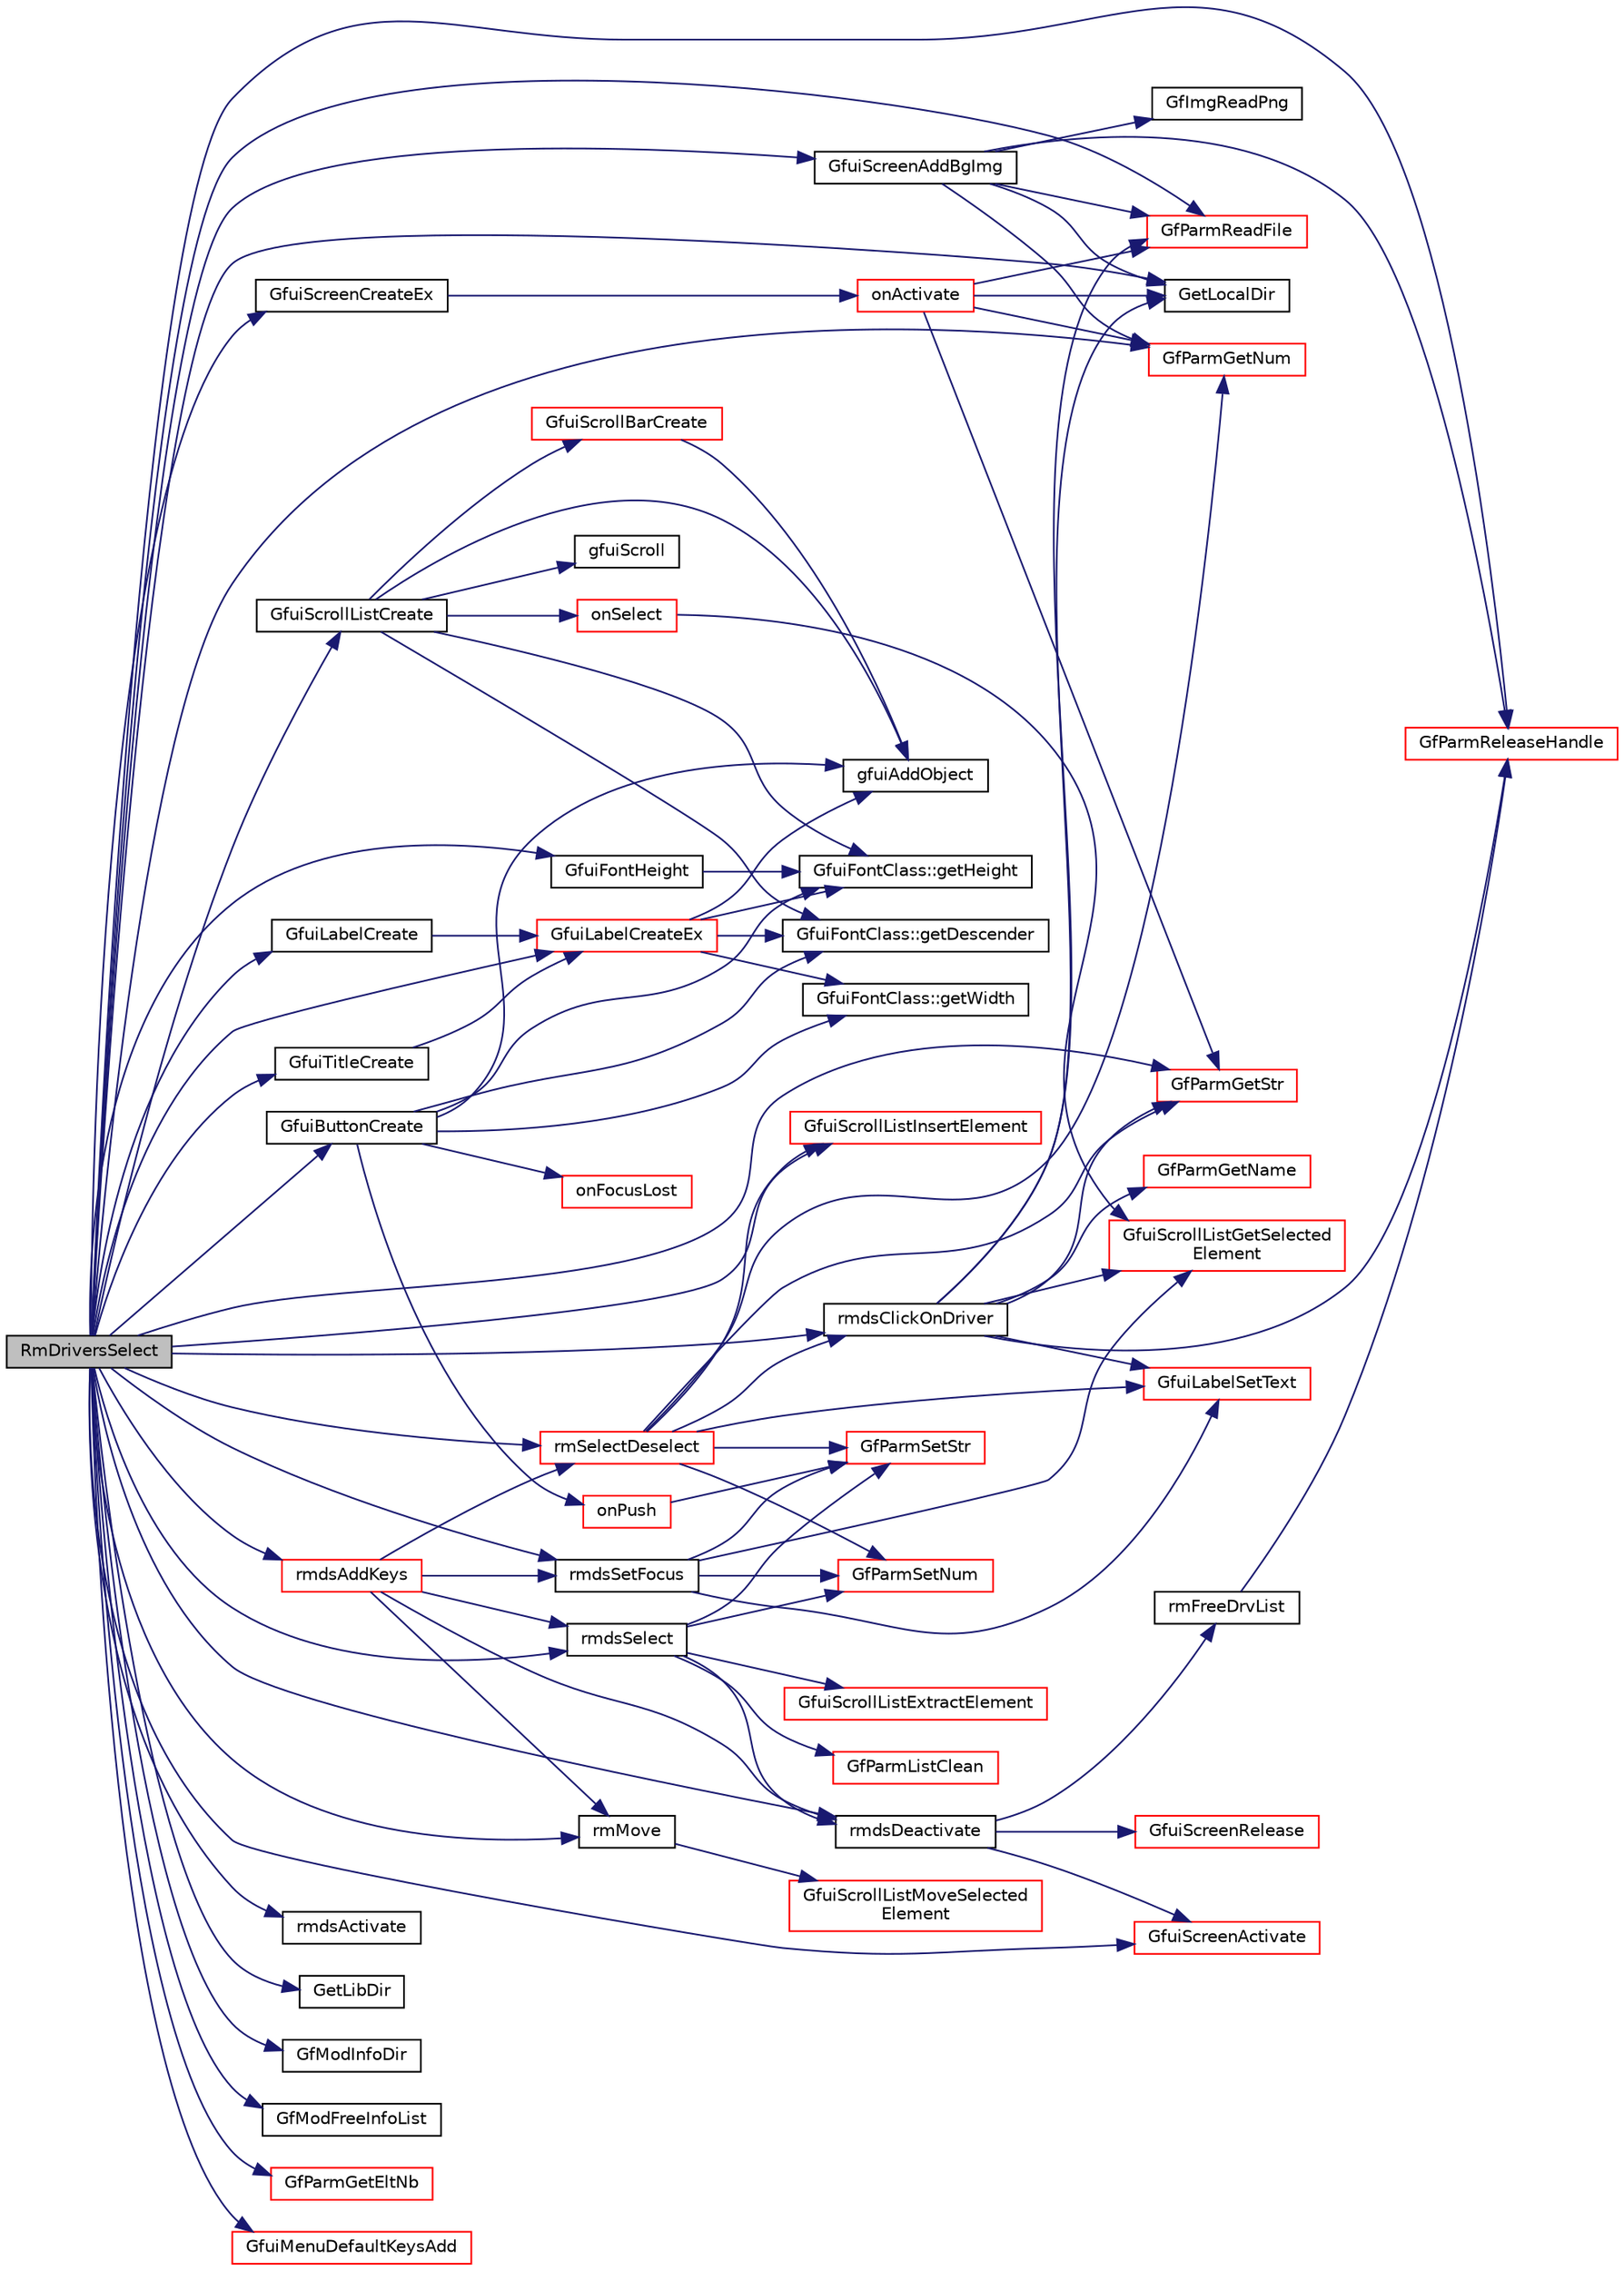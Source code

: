 digraph "RmDriversSelect"
{
  edge [fontname="Helvetica",fontsize="10",labelfontname="Helvetica",labelfontsize="10"];
  node [fontname="Helvetica",fontsize="10",shape=record];
  rankdir="LR";
  Node1 [label="RmDriversSelect",height=0.2,width=0.4,color="black", fillcolor="grey75", style="filled", fontcolor="black"];
  Node1 -> Node2 [color="midnightblue",fontsize="10",style="solid",fontname="Helvetica"];
  Node2 [label="GfuiScreenCreateEx",height=0.2,width=0.4,color="black", fillcolor="white", style="filled",URL="$group__gui.html#gad9d378558d1ea2fb3348ef4341f99311",tooltip="Create a screen. "];
  Node2 -> Node3 [color="midnightblue",fontsize="10",style="solid",fontname="Helvetica"];
  Node3 [label="onActivate",height=0.2,width=0.4,color="red", fillcolor="white", style="filled",URL="$controlconfig_8cpp.html#aa648143267724ca9dda4aba973202a20"];
  Node3 -> Node4 [color="midnightblue",fontsize="10",style="solid",fontname="Helvetica"];
  Node4 [label="GetLocalDir",height=0.2,width=0.4,color="black", fillcolor="white", style="filled",URL="$tgf_8cpp.html#ae34eae3991aacabaf9c64025449d8c87"];
  Node3 -> Node5 [color="midnightblue",fontsize="10",style="solid",fontname="Helvetica"];
  Node5 [label="GfParmReadFile",height=0.2,width=0.4,color="red", fillcolor="white", style="filled",URL="$group__paramsfile.html#ga86fccfc1b5f8abf4ef6546896abd1e4f",tooltip="Read parameter set from file and return handle to parameter set. "];
  Node3 -> Node6 [color="midnightblue",fontsize="10",style="solid",fontname="Helvetica"];
  Node6 [label="GfParmGetStr",height=0.2,width=0.4,color="red", fillcolor="white", style="filled",URL="$group__paramsdata.html#gaa37bfd1fabd03d24fd50812c2330fa12",tooltip="Get a string parameter from the parameter set handle. "];
  Node3 -> Node7 [color="midnightblue",fontsize="10",style="solid",fontname="Helvetica"];
  Node7 [label="GfParmGetNum",height=0.2,width=0.4,color="red", fillcolor="white", style="filled",URL="$group__paramsdata.html#ga57d6d6694c94482128c7b7bd6bf0a2e8",tooltip="Get a numerical parameter from the parameter set handle. "];
  Node1 -> Node8 [color="midnightblue",fontsize="10",style="solid",fontname="Helvetica"];
  Node8 [label="rmdsActivate",height=0.2,width=0.4,color="black", fillcolor="white", style="filled",URL="$driverselect_8cpp.html#a5263581dea7461d4e5628eb4a107d8d2"];
  Node1 -> Node9 [color="midnightblue",fontsize="10",style="solid",fontname="Helvetica"];
  Node9 [label="GfuiScreenAddBgImg",height=0.2,width=0.4,color="black", fillcolor="white", style="filled",URL="$group__gui.html#ga2d1e0f1edf2ed7b53be750c721de1f0a",tooltip="Add an image background to a screen. "];
  Node9 -> Node4 [color="midnightblue",fontsize="10",style="solid",fontname="Helvetica"];
  Node9 -> Node5 [color="midnightblue",fontsize="10",style="solid",fontname="Helvetica"];
  Node9 -> Node7 [color="midnightblue",fontsize="10",style="solid",fontname="Helvetica"];
  Node9 -> Node10 [color="midnightblue",fontsize="10",style="solid",fontname="Helvetica"];
  Node10 [label="GfImgReadPng",height=0.2,width=0.4,color="black", fillcolor="white", style="filled",URL="$group__img.html#gae1213f2d0c4f49bfdf3b064c342216bd",tooltip="Load an image from disk to a buffer in RGBA mode. "];
  Node9 -> Node11 [color="midnightblue",fontsize="10",style="solid",fontname="Helvetica"];
  Node11 [label="GfParmReleaseHandle",height=0.2,width=0.4,color="red", fillcolor="white", style="filled",URL="$group__paramsfile.html#ga1a1597d2697db41bcb9fdb64a6569761",tooltip="Release given parameter set handle parmHandle. "];
  Node1 -> Node12 [color="midnightblue",fontsize="10",style="solid",fontname="Helvetica"];
  Node12 [label="GfuiTitleCreate",height=0.2,width=0.4,color="black", fillcolor="white", style="filled",URL="$group__gui.html#ga2175b7439c4af8f85305dd64b5ebc7a9",tooltip="Add a Title to the screen. "];
  Node12 -> Node13 [color="midnightblue",fontsize="10",style="solid",fontname="Helvetica"];
  Node13 [label="GfuiLabelCreateEx",height=0.2,width=0.4,color="red", fillcolor="white", style="filled",URL="$group__gui.html#gab2495517bb164c00201dedd420cb60ac",tooltip="Create a new label (extended version). "];
  Node13 -> Node14 [color="midnightblue",fontsize="10",style="solid",fontname="Helvetica"];
  Node14 [label="GfuiFontClass::getWidth",height=0.2,width=0.4,color="black", fillcolor="white", style="filled",URL="$class_gfui_font_class.html#a96fb79e144b166ac018613a77795b7d0"];
  Node13 -> Node15 [color="midnightblue",fontsize="10",style="solid",fontname="Helvetica"];
  Node15 [label="GfuiFontClass::getDescender",height=0.2,width=0.4,color="black", fillcolor="white", style="filled",URL="$class_gfui_font_class.html#a9285866cfaa26f2db416dec244ede542"];
  Node13 -> Node16 [color="midnightblue",fontsize="10",style="solid",fontname="Helvetica"];
  Node16 [label="GfuiFontClass::getHeight",height=0.2,width=0.4,color="black", fillcolor="white", style="filled",URL="$class_gfui_font_class.html#af7a8622b16d9d8321fa6bcf5a23352a9"];
  Node13 -> Node17 [color="midnightblue",fontsize="10",style="solid",fontname="Helvetica"];
  Node17 [label="gfuiAddObject",height=0.2,width=0.4,color="black", fillcolor="white", style="filled",URL="$gui_8h.html#a94c49170d91c9d6978d7f4405d9ea064"];
  Node1 -> Node18 [color="midnightblue",fontsize="10",style="solid",fontname="Helvetica"];
  Node18 [label="GfuiLabelCreate",height=0.2,width=0.4,color="black", fillcolor="white", style="filled",URL="$group__gui.html#gab4145615769d37f74eb733b58f5345ee",tooltip="Add a label to a screen. "];
  Node18 -> Node13 [color="midnightblue",fontsize="10",style="solid",fontname="Helvetica"];
  Node1 -> Node19 [color="midnightblue",fontsize="10",style="solid",fontname="Helvetica"];
  Node19 [label="GfuiScrollListCreate",height=0.2,width=0.4,color="black", fillcolor="white", style="filled",URL="$group__gui.html#ga709082128c9ba3b17eccd5bcfa436f7a",tooltip="Create a new scroll list. "];
  Node19 -> Node15 [color="midnightblue",fontsize="10",style="solid",fontname="Helvetica"];
  Node19 -> Node16 [color="midnightblue",fontsize="10",style="solid",fontname="Helvetica"];
  Node19 -> Node20 [color="midnightblue",fontsize="10",style="solid",fontname="Helvetica"];
  Node20 [label="onSelect",height=0.2,width=0.4,color="red", fillcolor="white", style="filled",URL="$driverconfig_8cpp.html#a1bb4f2921025c17a81386b07ba97210e"];
  Node20 -> Node21 [color="midnightblue",fontsize="10",style="solid",fontname="Helvetica"];
  Node21 [label="GfuiScrollListGetSelected\lElement",height=0.2,width=0.4,color="red", fillcolor="white", style="filled",URL="$group__gui.html#gaf00f8a4f5b35495fe8537f75e95b1def",tooltip="Get the selected element from the scroll list. "];
  Node19 -> Node22 [color="midnightblue",fontsize="10",style="solid",fontname="Helvetica"];
  Node22 [label="GfuiScrollBarCreate",height=0.2,width=0.4,color="red", fillcolor="white", style="filled",URL="$group__gui.html#ga1a0ada6fe2db845c677d7a9eed38224d",tooltip="Create a new scroll bar. "];
  Node22 -> Node17 [color="midnightblue",fontsize="10",style="solid",fontname="Helvetica"];
  Node19 -> Node23 [color="midnightblue",fontsize="10",style="solid",fontname="Helvetica"];
  Node23 [label="gfuiScroll",height=0.2,width=0.4,color="black", fillcolor="white", style="filled",URL="$guiscrollist_8cpp.html#a01adf3c22bf22ea5e30fa620b36863ad"];
  Node19 -> Node17 [color="midnightblue",fontsize="10",style="solid",fontname="Helvetica"];
  Node1 -> Node24 [color="midnightblue",fontsize="10",style="solid",fontname="Helvetica"];
  Node24 [label="rmdsClickOnDriver",height=0.2,width=0.4,color="black", fillcolor="white", style="filled",URL="$driverselect_8cpp.html#a142cfbd3d69e800a71779bc1cde6d987"];
  Node24 -> Node21 [color="midnightblue",fontsize="10",style="solid",fontname="Helvetica"];
  Node24 -> Node25 [color="midnightblue",fontsize="10",style="solid",fontname="Helvetica"];
  Node25 [label="GfuiLabelSetText",height=0.2,width=0.4,color="red", fillcolor="white", style="filled",URL="$group__gui.html#ga14f9a31e80f932a65f5bee3dec5a74af",tooltip="Change the text of a label. "];
  Node24 -> Node4 [color="midnightblue",fontsize="10",style="solid",fontname="Helvetica"];
  Node24 -> Node5 [color="midnightblue",fontsize="10",style="solid",fontname="Helvetica"];
  Node24 -> Node26 [color="midnightblue",fontsize="10",style="solid",fontname="Helvetica"];
  Node26 [label="GfParmGetName",height=0.2,width=0.4,color="red", fillcolor="white", style="filled",URL="$group__paramsdata.html#gacf4558e2d3c35c6a69b2801eda4658ee",tooltip="Get the name property of the parameter set handle. "];
  Node24 -> Node6 [color="midnightblue",fontsize="10",style="solid",fontname="Helvetica"];
  Node24 -> Node11 [color="midnightblue",fontsize="10",style="solid",fontname="Helvetica"];
  Node1 -> Node27 [color="midnightblue",fontsize="10",style="solid",fontname="Helvetica"];
  Node27 [label="GfuiButtonCreate",height=0.2,width=0.4,color="black", fillcolor="white", style="filled",URL="$group__gui.html#ga48acf689c531b99051db5328023539fd",tooltip="Add a button to a screen. "];
  Node27 -> Node28 [color="midnightblue",fontsize="10",style="solid",fontname="Helvetica"];
  Node28 [label="onPush",height=0.2,width=0.4,color="red", fillcolor="white", style="filled",URL="$controlconfig_8cpp.html#a7f74cf9ff0daa4eb8a4b17bb40755683"];
  Node28 -> Node29 [color="midnightblue",fontsize="10",style="solid",fontname="Helvetica"];
  Node29 [label="GfParmSetStr",height=0.2,width=0.4,color="red", fillcolor="white", style="filled",URL="$group__paramsdata.html#ga51e004417915417cc725baf7b384e9f2",tooltip="Set a string parameter in the parameter set handle. "];
  Node27 -> Node30 [color="midnightblue",fontsize="10",style="solid",fontname="Helvetica"];
  Node30 [label="onFocusLost",height=0.2,width=0.4,color="red", fillcolor="white", style="filled",URL="$controlconfig_8cpp.html#a59cfe754e770f29c0f4e9c4d52201f83"];
  Node27 -> Node14 [color="midnightblue",fontsize="10",style="solid",fontname="Helvetica"];
  Node27 -> Node15 [color="midnightblue",fontsize="10",style="solid",fontname="Helvetica"];
  Node27 -> Node16 [color="midnightblue",fontsize="10",style="solid",fontname="Helvetica"];
  Node27 -> Node17 [color="midnightblue",fontsize="10",style="solid",fontname="Helvetica"];
  Node1 -> Node31 [color="midnightblue",fontsize="10",style="solid",fontname="Helvetica"];
  Node31 [label="rmdsSelect",height=0.2,width=0.4,color="black", fillcolor="white", style="filled",URL="$driverselect_8cpp.html#a5afb8c5973d619f44e764b63e3b75e36"];
  Node31 -> Node32 [color="midnightblue",fontsize="10",style="solid",fontname="Helvetica"];
  Node32 [label="GfParmListClean",height=0.2,width=0.4,color="red", fillcolor="white", style="filled",URL="$group__paramslist.html#ga5c36ae6d1cd6a4f2be10e0a18adea7da",tooltip="Remove all the subsections in a section in the parameter set handle. "];
  Node31 -> Node33 [color="midnightblue",fontsize="10",style="solid",fontname="Helvetica"];
  Node33 [label="GfuiScrollListExtractElement",height=0.2,width=0.4,color="red", fillcolor="white", style="filled",URL="$group__gui.html#gaebf0e44274f0525e1cefa8e7bf8a310d",tooltip="Extract the specified element from the scroll list. "];
  Node31 -> Node34 [color="midnightblue",fontsize="10",style="solid",fontname="Helvetica"];
  Node34 [label="GfParmSetNum",height=0.2,width=0.4,color="red", fillcolor="white", style="filled",URL="$group__paramsdata.html#gaeffbd4db596ae3239a35d7fbd3f442fa",tooltip="Set a numerical parameter in the parameter set handle. "];
  Node31 -> Node29 [color="midnightblue",fontsize="10",style="solid",fontname="Helvetica"];
  Node31 -> Node35 [color="midnightblue",fontsize="10",style="solid",fontname="Helvetica"];
  Node35 [label="rmdsDeactivate",height=0.2,width=0.4,color="black", fillcolor="white", style="filled",URL="$driverselect_8cpp.html#a09808ce815022cd6ccd4879a52caa891"];
  Node35 -> Node36 [color="midnightblue",fontsize="10",style="solid",fontname="Helvetica"];
  Node36 [label="rmFreeDrvList",height=0.2,width=0.4,color="black", fillcolor="white", style="filled",URL="$driverselect_8cpp.html#a4c12b3ca97eb19c8ae01520b1dbd06ee"];
  Node36 -> Node11 [color="midnightblue",fontsize="10",style="solid",fontname="Helvetica"];
  Node35 -> Node37 [color="midnightblue",fontsize="10",style="solid",fontname="Helvetica"];
  Node37 [label="GfuiScreenRelease",height=0.2,width=0.4,color="red", fillcolor="white", style="filled",URL="$group__gui.html#ga188b33e2755fc6c39199f60dd60cc6d5",tooltip="Release the given screen. "];
  Node35 -> Node38 [color="midnightblue",fontsize="10",style="solid",fontname="Helvetica"];
  Node38 [label="GfuiScreenActivate",height=0.2,width=0.4,color="red", fillcolor="white", style="filled",URL="$group__gui.html#gadbbca757848adfdf2719c4678e30a0a2",tooltip="Activate a screen and make it current. "];
  Node1 -> Node35 [color="midnightblue",fontsize="10",style="solid",fontname="Helvetica"];
  Node1 -> Node39 [color="midnightblue",fontsize="10",style="solid",fontname="Helvetica"];
  Node39 [label="rmMove",height=0.2,width=0.4,color="black", fillcolor="white", style="filled",URL="$driverselect_8cpp.html#a607b8178bb140d9368346dee619f14bb"];
  Node39 -> Node40 [color="midnightblue",fontsize="10",style="solid",fontname="Helvetica"];
  Node40 [label="GfuiScrollListMoveSelected\lElement",height=0.2,width=0.4,color="red", fillcolor="white", style="filled",URL="$group__gui.html#gaf27592d1d6a94865b380fce85fef6878",tooltip="Move the selected element within the scroll list. "];
  Node1 -> Node41 [color="midnightblue",fontsize="10",style="solid",fontname="Helvetica"];
  Node41 [label="rmSelectDeselect",height=0.2,width=0.4,color="red", fillcolor="white", style="filled",URL="$driverselect_8cpp.html#a7efc23bf3e8e8886d81be4ca5bb579f6"];
  Node41 -> Node42 [color="midnightblue",fontsize="10",style="solid",fontname="Helvetica"];
  Node42 [label="GfuiScrollListInsertElement",height=0.2,width=0.4,color="red", fillcolor="white", style="filled",URL="$group__gui.html#ga3c81b7a74b4222b261b85a51facd4590",tooltip="Insert an element in a scroll list. "];
  Node41 -> Node6 [color="midnightblue",fontsize="10",style="solid",fontname="Helvetica"];
  Node41 -> Node7 [color="midnightblue",fontsize="10",style="solid",fontname="Helvetica"];
  Node41 -> Node29 [color="midnightblue",fontsize="10",style="solid",fontname="Helvetica"];
  Node41 -> Node34 [color="midnightblue",fontsize="10",style="solid",fontname="Helvetica"];
  Node41 -> Node25 [color="midnightblue",fontsize="10",style="solid",fontname="Helvetica"];
  Node41 -> Node24 [color="midnightblue",fontsize="10",style="solid",fontname="Helvetica"];
  Node1 -> Node43 [color="midnightblue",fontsize="10",style="solid",fontname="Helvetica"];
  Node43 [label="rmdsSetFocus",height=0.2,width=0.4,color="black", fillcolor="white", style="filled",URL="$driverselect_8cpp.html#aec709b6774c4834484e6f1f6649676ca"];
  Node43 -> Node21 [color="midnightblue",fontsize="10",style="solid",fontname="Helvetica"];
  Node43 -> Node29 [color="midnightblue",fontsize="10",style="solid",fontname="Helvetica"];
  Node43 -> Node34 [color="midnightblue",fontsize="10",style="solid",fontname="Helvetica"];
  Node43 -> Node25 [color="midnightblue",fontsize="10",style="solid",fontname="Helvetica"];
  Node1 -> Node44 [color="midnightblue",fontsize="10",style="solid",fontname="Helvetica"];
  Node44 [label="GetLibDir",height=0.2,width=0.4,color="black", fillcolor="white", style="filled",URL="$tgf_8cpp.html#a6532b80477028b45e4c8a5b3992c45c9"];
  Node1 -> Node45 [color="midnightblue",fontsize="10",style="solid",fontname="Helvetica"];
  Node45 [label="GfModInfoDir",height=0.2,width=0.4,color="black", fillcolor="white", style="filled",URL="$group__module.html#gaaf7c56bb321b5692c99ee6d9e09a08f3",tooltip="Get the generic module information of the DLLs of the specified directory. "];
  Node1 -> Node4 [color="midnightblue",fontsize="10",style="solid",fontname="Helvetica"];
  Node1 -> Node5 [color="midnightblue",fontsize="10",style="solid",fontname="Helvetica"];
  Node1 -> Node6 [color="midnightblue",fontsize="10",style="solid",fontname="Helvetica"];
  Node1 -> Node11 [color="midnightblue",fontsize="10",style="solid",fontname="Helvetica"];
  Node1 -> Node46 [color="midnightblue",fontsize="10",style="solid",fontname="Helvetica"];
  Node46 [label="GfModFreeInfoList",height=0.2,width=0.4,color="black", fillcolor="white", style="filled",URL="$group__module.html#ga9353db94aee455b6c5c41d3d8f8e0fb6",tooltip="Free the info contained in the specified list. "];
  Node1 -> Node7 [color="midnightblue",fontsize="10",style="solid",fontname="Helvetica"];
  Node1 -> Node47 [color="midnightblue",fontsize="10",style="solid",fontname="Helvetica"];
  Node47 [label="GfParmGetEltNb",height=0.2,width=0.4,color="red", fillcolor="white", style="filled",URL="$group__paramslist.html#ga8e57c951dca972b605a7978baa11c41b",tooltip="Count the number of subsections in a section in the parameter set handle. "];
  Node1 -> Node42 [color="midnightblue",fontsize="10",style="solid",fontname="Helvetica"];
  Node1 -> Node48 [color="midnightblue",fontsize="10",style="solid",fontname="Helvetica"];
  Node48 [label="GfuiFontHeight",height=0.2,width=0.4,color="black", fillcolor="white", style="filled",URL="$guiobject_8cpp.html#a16c9a8131f2fa3e3ccabac1965c8666a"];
  Node48 -> Node16 [color="midnightblue",fontsize="10",style="solid",fontname="Helvetica"];
  Node1 -> Node13 [color="midnightblue",fontsize="10",style="solid",fontname="Helvetica"];
  Node1 -> Node49 [color="midnightblue",fontsize="10",style="solid",fontname="Helvetica"];
  Node49 [label="GfuiMenuDefaultKeysAdd",height=0.2,width=0.4,color="red", fillcolor="white", style="filled",URL="$group__gui.html#ga1356d8b4565581dfac02dc43c4cba824",tooltip="Add the default menu keyboard callback to a screen. "];
  Node1 -> Node50 [color="midnightblue",fontsize="10",style="solid",fontname="Helvetica"];
  Node50 [label="rmdsAddKeys",height=0.2,width=0.4,color="red", fillcolor="white", style="filled",URL="$driverselect_8cpp.html#ad1d008093895ac6c21233245ef7b3349"];
  Node50 -> Node35 [color="midnightblue",fontsize="10",style="solid",fontname="Helvetica"];
  Node50 -> Node31 [color="midnightblue",fontsize="10",style="solid",fontname="Helvetica"];
  Node50 -> Node39 [color="midnightblue",fontsize="10",style="solid",fontname="Helvetica"];
  Node50 -> Node41 [color="midnightblue",fontsize="10",style="solid",fontname="Helvetica"];
  Node50 -> Node43 [color="midnightblue",fontsize="10",style="solid",fontname="Helvetica"];
  Node1 -> Node38 [color="midnightblue",fontsize="10",style="solid",fontname="Helvetica"];
}

